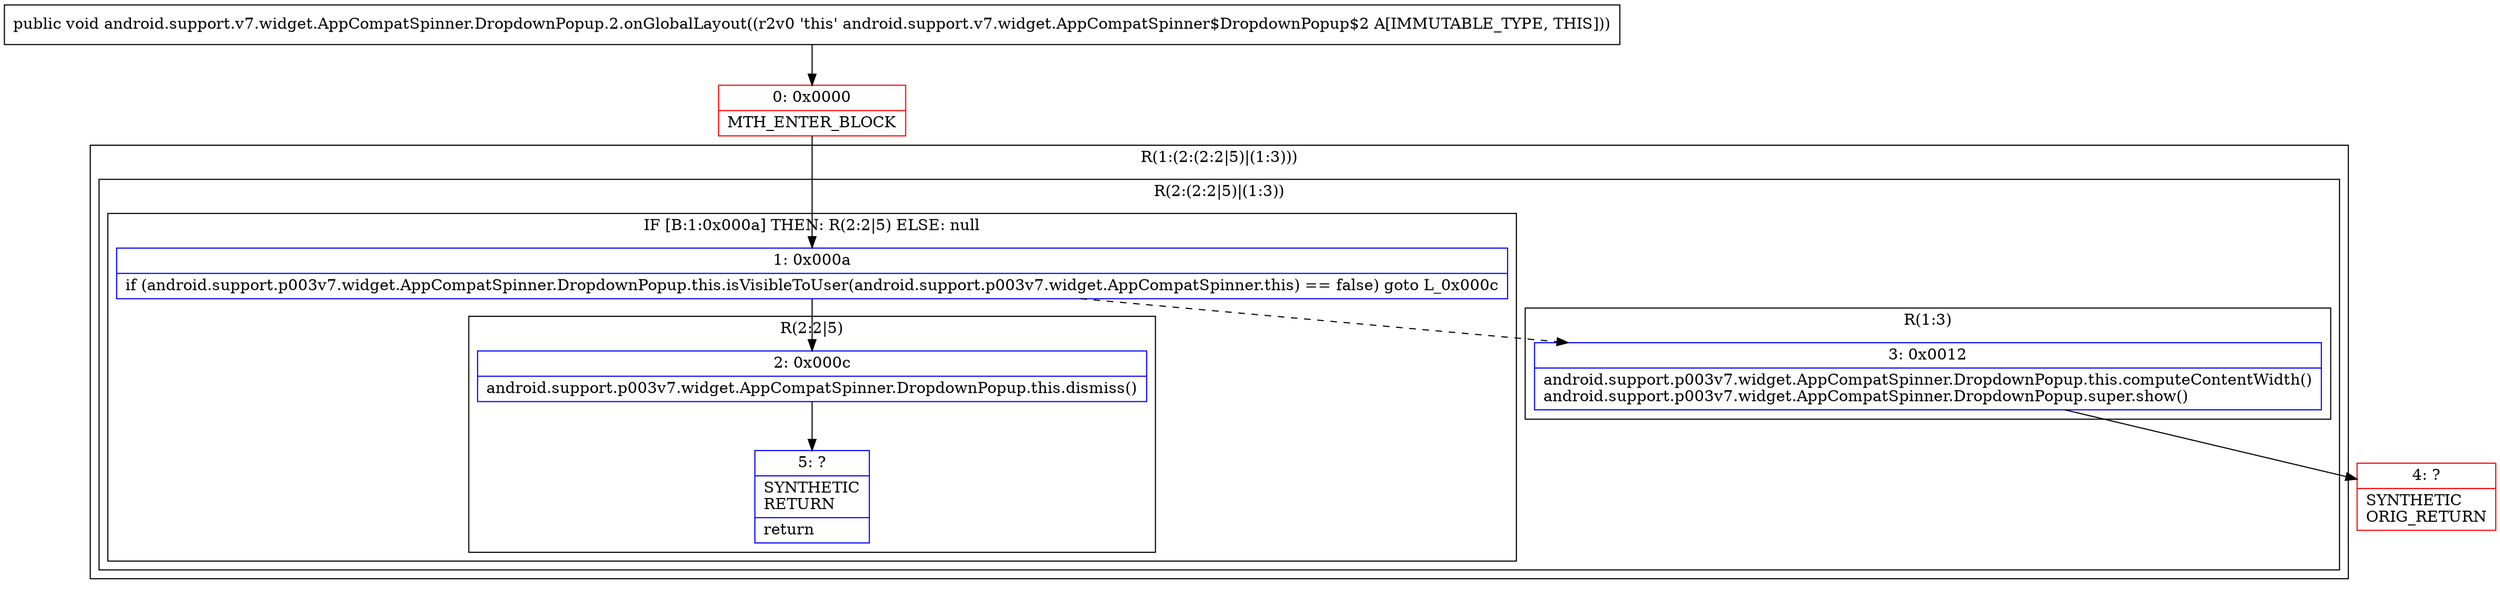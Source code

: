 digraph "CFG forandroid.support.v7.widget.AppCompatSpinner.DropdownPopup.2.onGlobalLayout()V" {
subgraph cluster_Region_567021682 {
label = "R(1:(2:(2:2|5)|(1:3)))";
node [shape=record,color=blue];
subgraph cluster_Region_1157214641 {
label = "R(2:(2:2|5)|(1:3))";
node [shape=record,color=blue];
subgraph cluster_IfRegion_1382714631 {
label = "IF [B:1:0x000a] THEN: R(2:2|5) ELSE: null";
node [shape=record,color=blue];
Node_1 [shape=record,label="{1\:\ 0x000a|if (android.support.p003v7.widget.AppCompatSpinner.DropdownPopup.this.isVisibleToUser(android.support.p003v7.widget.AppCompatSpinner.this) == false) goto L_0x000c\l}"];
subgraph cluster_Region_781310901 {
label = "R(2:2|5)";
node [shape=record,color=blue];
Node_2 [shape=record,label="{2\:\ 0x000c|android.support.p003v7.widget.AppCompatSpinner.DropdownPopup.this.dismiss()\l}"];
Node_5 [shape=record,label="{5\:\ ?|SYNTHETIC\lRETURN\l|return\l}"];
}
}
subgraph cluster_Region_1864307093 {
label = "R(1:3)";
node [shape=record,color=blue];
Node_3 [shape=record,label="{3\:\ 0x0012|android.support.p003v7.widget.AppCompatSpinner.DropdownPopup.this.computeContentWidth()\landroid.support.p003v7.widget.AppCompatSpinner.DropdownPopup.super.show()\l}"];
}
}
}
Node_0 [shape=record,color=red,label="{0\:\ 0x0000|MTH_ENTER_BLOCK\l}"];
Node_4 [shape=record,color=red,label="{4\:\ ?|SYNTHETIC\lORIG_RETURN\l}"];
MethodNode[shape=record,label="{public void android.support.v7.widget.AppCompatSpinner.DropdownPopup.2.onGlobalLayout((r2v0 'this' android.support.v7.widget.AppCompatSpinner$DropdownPopup$2 A[IMMUTABLE_TYPE, THIS])) }"];
MethodNode -> Node_0;
Node_1 -> Node_2;
Node_1 -> Node_3[style=dashed];
Node_2 -> Node_5;
Node_3 -> Node_4;
Node_0 -> Node_1;
}

